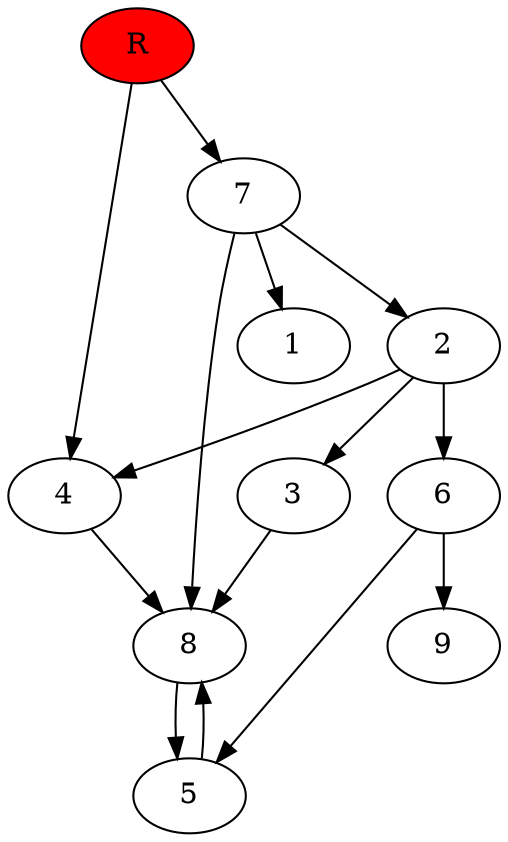 digraph prb343 {
	1
	2
	3
	4
	5
	6
	7
	8
	R [fillcolor="#ff0000" style=filled]
	2 -> 3
	2 -> 4
	2 -> 6
	3 -> 8
	4 -> 8
	5 -> 8
	6 -> 5
	6 -> 9
	7 -> 1
	7 -> 2
	7 -> 8
	8 -> 5
	R -> 4
	R -> 7
}
